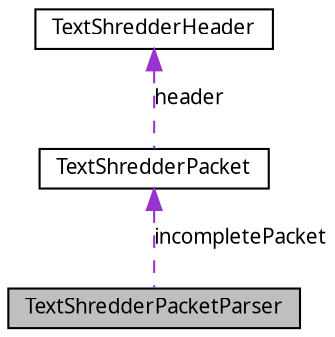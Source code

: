 digraph G
{
  edge [fontname="FreeSans.ttf",fontsize="10",labelfontname="FreeSans.ttf",labelfontsize="10"];
  node [fontname="FreeSans.ttf",fontsize="10",shape=record];
  Node1 [label="TextShredderPacketParser",height=0.2,width=0.4,color="black", fillcolor="grey75", style="filled" fontcolor="black"];
  Node2 -> Node1 [dir=back,color="darkorchid3",fontsize="10",style="dashed",label="incompletePacket"];
  Node2 [label="TextShredderPacket",height=0.2,width=0.4,color="black", fillcolor="white", style="filled",URL="$class_text_shredder_packet.html"];
  Node3 -> Node2 [dir=back,color="darkorchid3",fontsize="10",style="dashed",label="header"];
  Node3 [label="TextShredderHeader",height=0.2,width=0.4,color="black", fillcolor="white", style="filled",URL="$class_text_shredder_header.html"];
}
